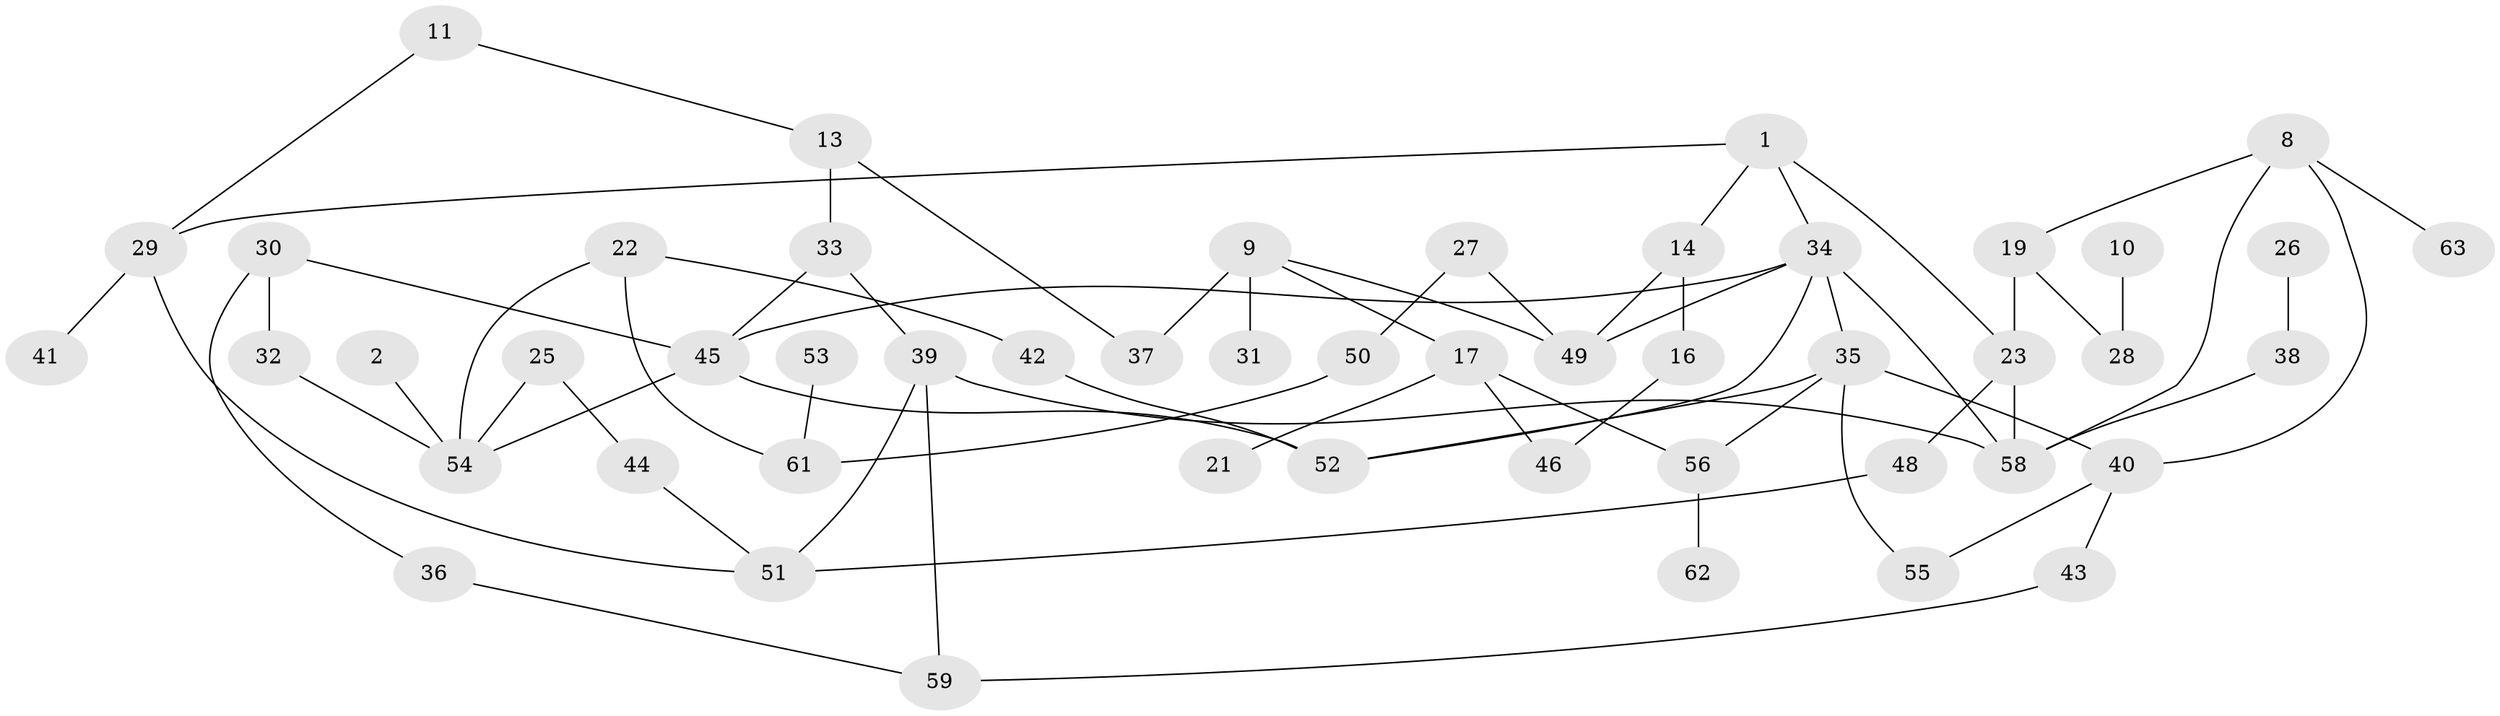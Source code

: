 // original degree distribution, {5: 0.031746031746031744, 1: 0.29365079365079366, 4: 0.12698412698412698, 2: 0.18253968253968253, 0: 0.09523809523809523, 3: 0.2619047619047619, 6: 0.007936507936507936}
// Generated by graph-tools (version 1.1) at 2025/00/03/09/25 03:00:50]
// undirected, 50 vertices, 69 edges
graph export_dot {
graph [start="1"]
  node [color=gray90,style=filled];
  1;
  2;
  8;
  9;
  10;
  11;
  13;
  14;
  16;
  17;
  19;
  21;
  22;
  23;
  25;
  26;
  27;
  28;
  29;
  30;
  31;
  32;
  33;
  34;
  35;
  36;
  37;
  38;
  39;
  40;
  41;
  42;
  43;
  44;
  45;
  46;
  48;
  49;
  50;
  51;
  52;
  53;
  54;
  55;
  56;
  58;
  59;
  61;
  62;
  63;
  1 -- 14 [weight=1.0];
  1 -- 23 [weight=1.0];
  1 -- 29 [weight=1.0];
  1 -- 34 [weight=1.0];
  2 -- 54 [weight=1.0];
  8 -- 19 [weight=1.0];
  8 -- 40 [weight=1.0];
  8 -- 58 [weight=1.0];
  8 -- 63 [weight=1.0];
  9 -- 17 [weight=1.0];
  9 -- 31 [weight=1.0];
  9 -- 37 [weight=1.0];
  9 -- 49 [weight=1.0];
  10 -- 28 [weight=1.0];
  11 -- 13 [weight=1.0];
  11 -- 29 [weight=1.0];
  13 -- 33 [weight=1.0];
  13 -- 37 [weight=1.0];
  14 -- 16 [weight=1.0];
  14 -- 49 [weight=1.0];
  16 -- 46 [weight=1.0];
  17 -- 21 [weight=1.0];
  17 -- 46 [weight=1.0];
  17 -- 56 [weight=1.0];
  19 -- 23 [weight=1.0];
  19 -- 28 [weight=1.0];
  22 -- 42 [weight=1.0];
  22 -- 54 [weight=1.0];
  22 -- 61 [weight=1.0];
  23 -- 48 [weight=1.0];
  23 -- 58 [weight=1.0];
  25 -- 44 [weight=1.0];
  25 -- 54 [weight=1.0];
  26 -- 38 [weight=1.0];
  27 -- 49 [weight=1.0];
  27 -- 50 [weight=1.0];
  29 -- 41 [weight=1.0];
  29 -- 51 [weight=1.0];
  30 -- 32 [weight=1.0];
  30 -- 36 [weight=1.0];
  30 -- 45 [weight=1.0];
  32 -- 54 [weight=1.0];
  33 -- 39 [weight=1.0];
  33 -- 45 [weight=1.0];
  34 -- 35 [weight=2.0];
  34 -- 45 [weight=1.0];
  34 -- 49 [weight=1.0];
  34 -- 52 [weight=1.0];
  34 -- 58 [weight=2.0];
  35 -- 40 [weight=1.0];
  35 -- 52 [weight=1.0];
  35 -- 55 [weight=1.0];
  35 -- 56 [weight=1.0];
  36 -- 59 [weight=1.0];
  38 -- 58 [weight=2.0];
  39 -- 51 [weight=1.0];
  39 -- 58 [weight=1.0];
  39 -- 59 [weight=1.0];
  40 -- 43 [weight=1.0];
  40 -- 55 [weight=1.0];
  42 -- 52 [weight=1.0];
  43 -- 59 [weight=1.0];
  44 -- 51 [weight=1.0];
  45 -- 52 [weight=2.0];
  45 -- 54 [weight=1.0];
  48 -- 51 [weight=1.0];
  50 -- 61 [weight=1.0];
  53 -- 61 [weight=1.0];
  56 -- 62 [weight=1.0];
}
